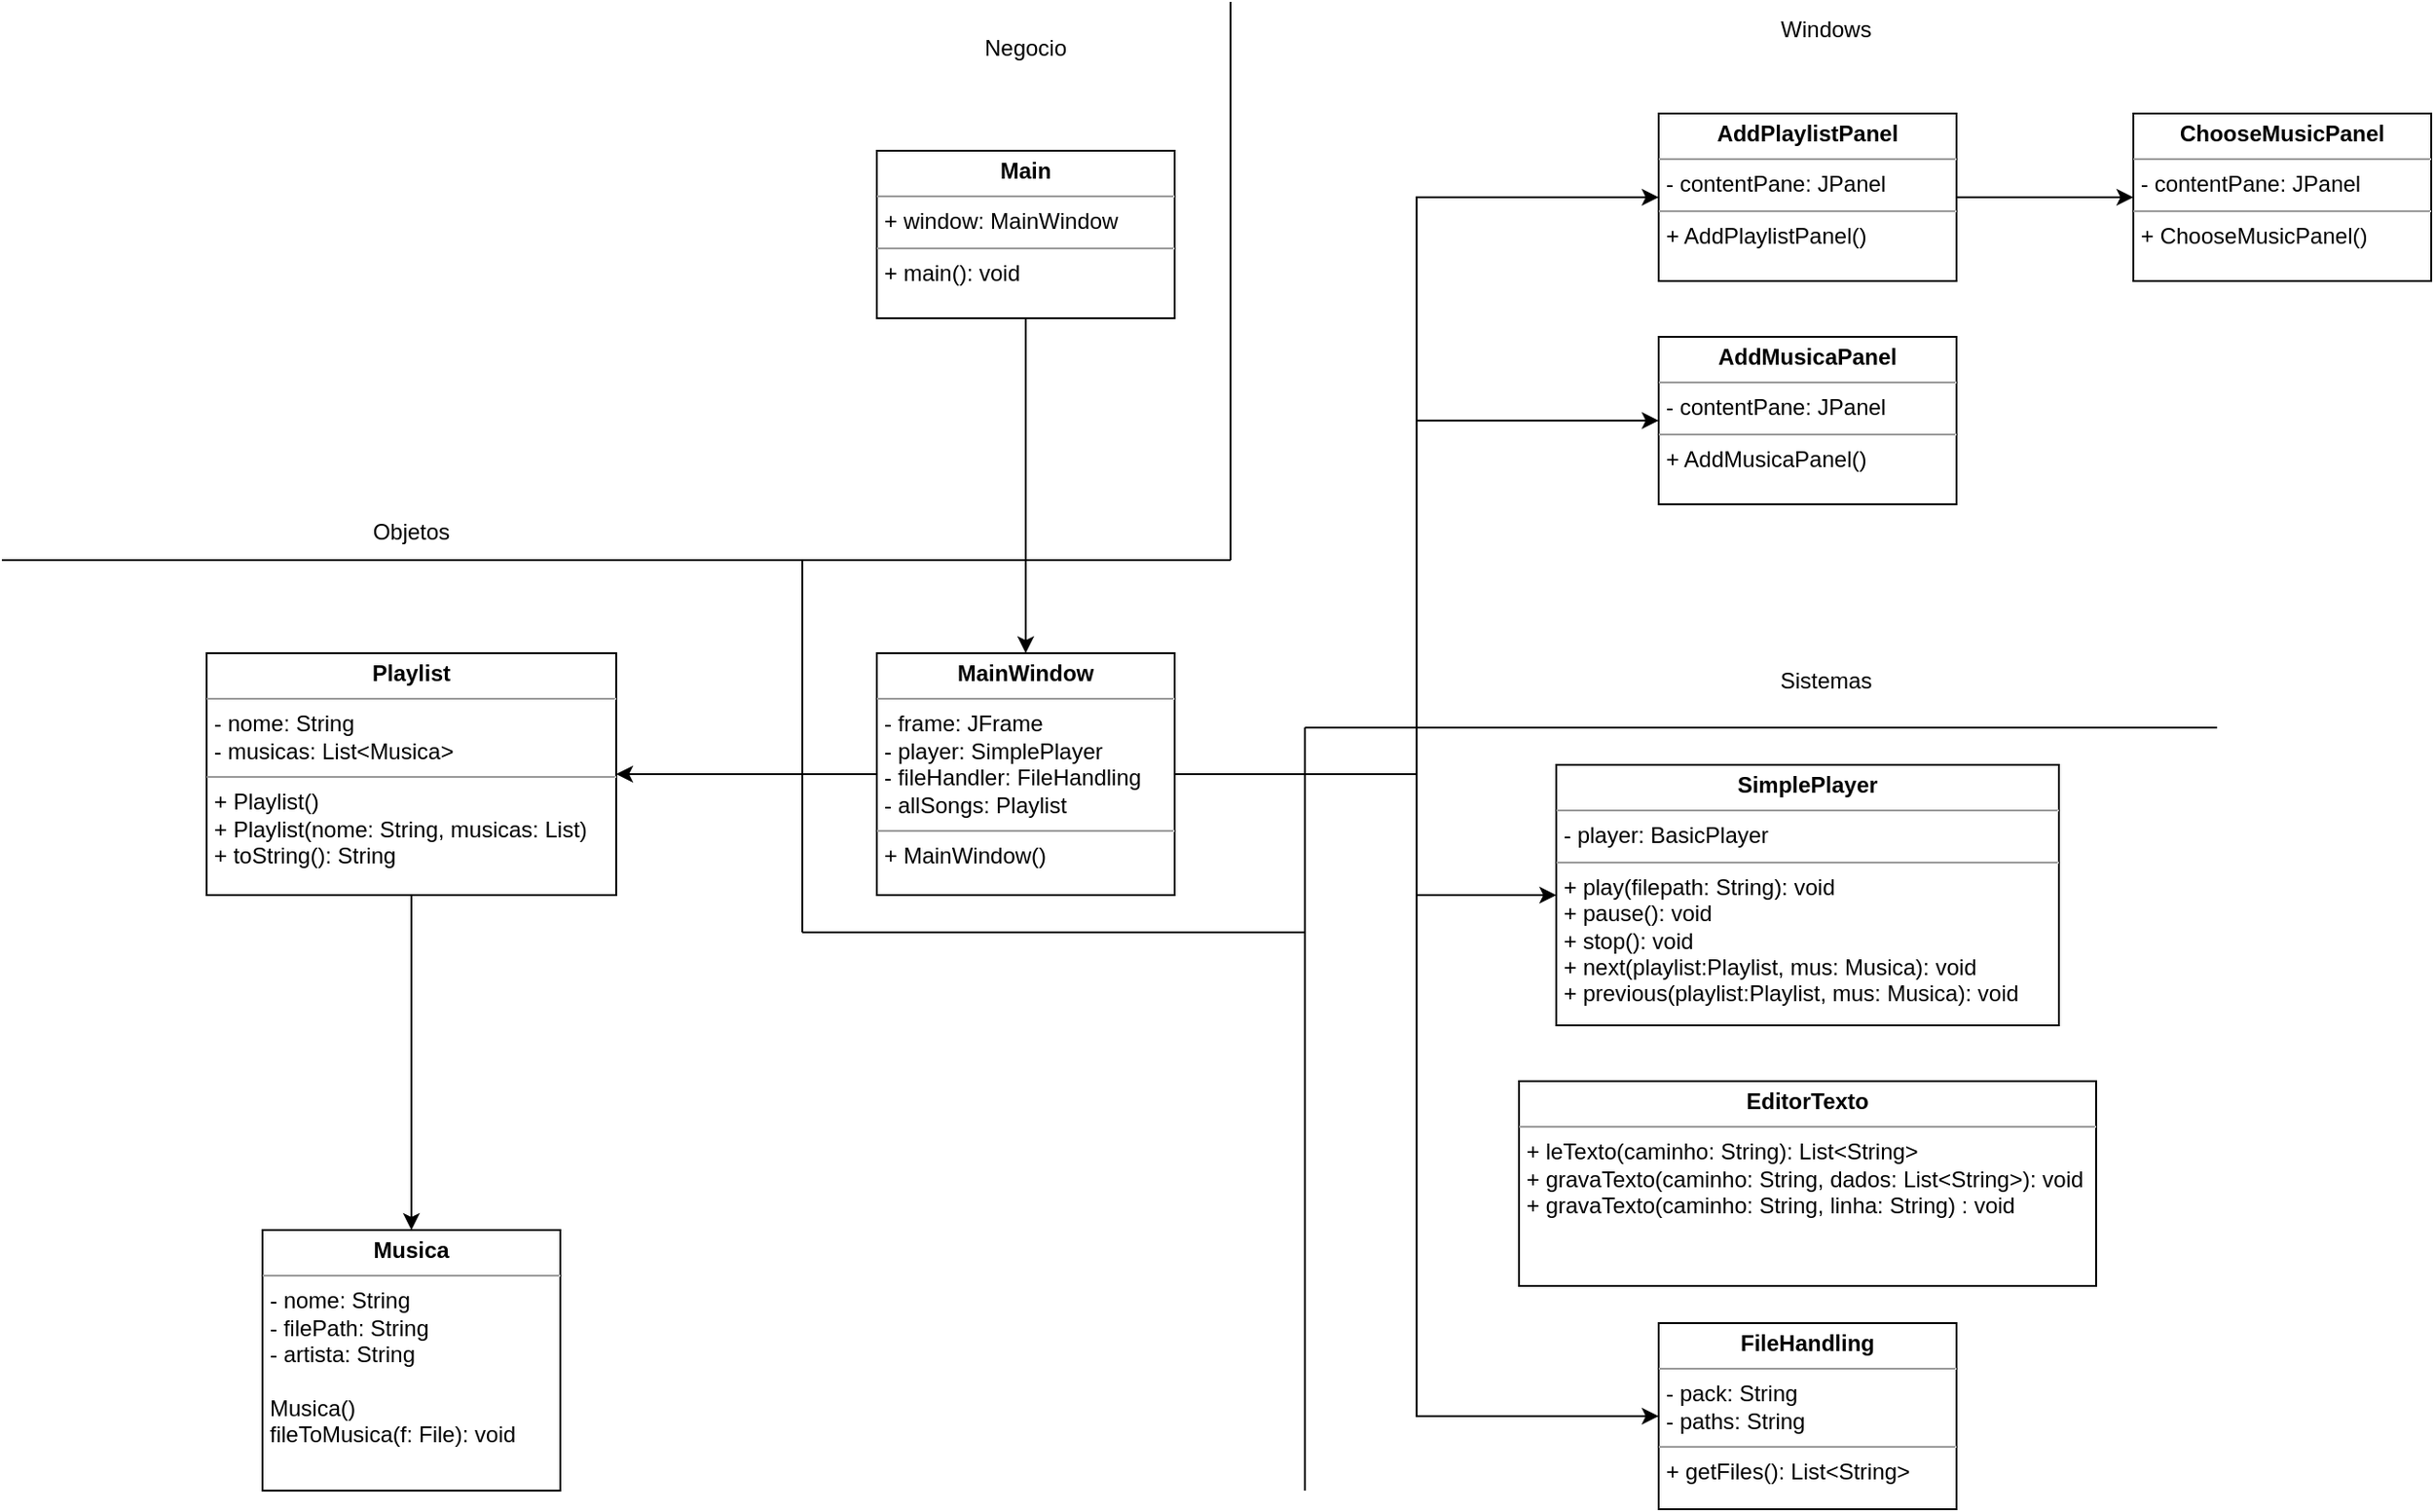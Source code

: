 <mxfile version="20.5.3" type="device"><diagram name="Page-1" id="9f46799a-70d6-7492-0946-bef42562c5a5"><mxGraphModel dx="1673" dy="979" grid="1" gridSize="10" guides="1" tooltips="1" connect="1" arrows="1" fold="1" page="1" pageScale="1" pageWidth="1100" pageHeight="850" background="none" math="0" shadow="0"><root><mxCell id="0"/><mxCell id="1" parent="0"/><mxCell id="gpsUTV_KyT9mNZhijanB-29" style="edgeStyle=orthogonalEdgeStyle;rounded=0;orthogonalLoop=1;jettySize=auto;html=1;entryX=0.5;entryY=0;entryDx=0;entryDy=0;" edge="1" parent="1" source="gpsUTV_KyT9mNZhijanB-2" target="gpsUTV_KyT9mNZhijanB-17"><mxGeometry relative="1" as="geometry"/></mxCell><mxCell id="gpsUTV_KyT9mNZhijanB-2" value="&lt;p style=&quot;margin:0px;margin-top:4px;text-align:center;&quot;&gt;&lt;b&gt;Main&lt;/b&gt;&lt;/p&gt;&lt;hr size=&quot;1&quot;&gt;&lt;p style=&quot;margin:0px;margin-left:4px;&quot;&gt;+ window: MainWindow&lt;/p&gt;&lt;hr size=&quot;1&quot;&gt;&lt;p style=&quot;margin:0px;margin-left:4px;&quot;&gt;+ main(): void&lt;/p&gt;" style="verticalAlign=top;align=left;overflow=fill;fontSize=12;fontFamily=Helvetica;html=1;" vertex="1" parent="1"><mxGeometry x="470" y="80" width="160" height="90" as="geometry"/></mxCell><mxCell id="gpsUTV_KyT9mNZhijanB-3" value="&lt;p style=&quot;margin:0px;margin-top:4px;text-align:center;&quot;&gt;&lt;b&gt;Musica&lt;/b&gt;&lt;/p&gt;&lt;hr size=&quot;1&quot;&gt;&lt;p style=&quot;margin:0px;margin-left:4px;&quot;&gt;- nome: String&lt;/p&gt;&lt;p style=&quot;margin:0px;margin-left:4px;&quot;&gt;- filePath: String&lt;/p&gt;&lt;p style=&quot;margin:0px;margin-left:4px;&quot;&gt;- artista: String&lt;/p&gt;&lt;p style=&quot;margin:0px;margin-left:4px;&quot;&gt;&amp;nbsp;&lt;/p&gt;&lt;p style=&quot;margin:0px;margin-left:4px;&quot;&gt;&lt;span style=&quot;background-color: initial;&quot;&gt;Musica()&lt;/span&gt;&lt;br&gt;&lt;/p&gt;&lt;p style=&quot;margin:0px;margin-left:4px;&quot;&gt;&lt;span style=&quot;background-color: initial;&quot;&gt;fileToMusica(f: File): void&lt;/span&gt;&lt;/p&gt;" style="verticalAlign=top;align=left;overflow=fill;fontSize=12;fontFamily=Helvetica;html=1;" vertex="1" parent="1"><mxGeometry x="140" y="660" width="160" height="140" as="geometry"/></mxCell><mxCell id="gpsUTV_KyT9mNZhijanB-25" style="edgeStyle=orthogonalEdgeStyle;rounded=0;orthogonalLoop=1;jettySize=auto;html=1;entryX=0.5;entryY=0;entryDx=0;entryDy=0;" edge="1" parent="1" source="gpsUTV_KyT9mNZhijanB-4" target="gpsUTV_KyT9mNZhijanB-3"><mxGeometry relative="1" as="geometry"/></mxCell><mxCell id="gpsUTV_KyT9mNZhijanB-4" value="&lt;p style=&quot;margin:0px;margin-top:4px;text-align:center;&quot;&gt;&lt;b&gt;Playlist&lt;/b&gt;&lt;/p&gt;&lt;hr size=&quot;1&quot;&gt;&lt;p style=&quot;margin:0px;margin-left:4px;&quot;&gt;- nome: String&lt;/p&gt;&lt;p style=&quot;margin:0px;margin-left:4px;&quot;&gt;- musicas: List&amp;lt;Musica&amp;gt;&lt;/p&gt;&lt;hr size=&quot;1&quot;&gt;&lt;p style=&quot;margin:0px;margin-left:4px;&quot;&gt;+ Playlist()&lt;/p&gt;&lt;p style=&quot;margin:0px;margin-left:4px;&quot;&gt;+ Playlist(nome: String, musicas: List)&lt;/p&gt;&lt;p style=&quot;margin:0px;margin-left:4px;&quot;&gt;+ toString(): String&lt;/p&gt;" style="verticalAlign=top;align=left;overflow=fill;fontSize=12;fontFamily=Helvetica;html=1;" vertex="1" parent="1"><mxGeometry x="110" y="350" width="220" height="130" as="geometry"/></mxCell><mxCell id="gpsUTV_KyT9mNZhijanB-5" value="&lt;p style=&quot;margin:0px;margin-top:4px;text-align:center;&quot;&gt;&lt;b&gt;EditorTexto&lt;/b&gt;&lt;/p&gt;&lt;hr size=&quot;1&quot;&gt;&lt;p style=&quot;margin:0px;margin-left:4px;&quot;&gt;+ leTexto(caminho: String): List&amp;lt;String&amp;gt;&lt;/p&gt;&lt;p style=&quot;margin:0px;margin-left:4px;&quot;&gt;+ gravaTexto(caminho: String, dados: List&amp;lt;String&amp;gt;): void&lt;/p&gt;&lt;p style=&quot;margin:0px;margin-left:4px;&quot;&gt;+ gravaTexto(caminho: String, linha: String) : void&lt;/p&gt;" style="verticalAlign=top;align=left;overflow=fill;fontSize=12;fontFamily=Helvetica;html=1;" vertex="1" parent="1"><mxGeometry x="815" y="580" width="310" height="110" as="geometry"/></mxCell><mxCell id="gpsUTV_KyT9mNZhijanB-6" value="&lt;p style=&quot;margin:0px;margin-top:4px;text-align:center;&quot;&gt;&lt;b&gt;FileHandling&lt;/b&gt;&lt;/p&gt;&lt;hr size=&quot;1&quot;&gt;&lt;p style=&quot;margin:0px;margin-left:4px;&quot;&gt;- pack: String&lt;/p&gt;&lt;p style=&quot;margin:0px;margin-left:4px;&quot;&gt;- paths: String&lt;/p&gt;&lt;hr size=&quot;1&quot;&gt;&lt;p style=&quot;margin:0px;margin-left:4px;&quot;&gt;+ getFiles(): List&amp;lt;String&amp;gt;&lt;/p&gt;" style="verticalAlign=top;align=left;overflow=fill;fontSize=12;fontFamily=Helvetica;html=1;" vertex="1" parent="1"><mxGeometry x="890" y="710" width="160" height="100" as="geometry"/></mxCell><mxCell id="gpsUTV_KyT9mNZhijanB-7" value="&lt;p style=&quot;margin:0px;margin-top:4px;text-align:center;&quot;&gt;&lt;b&gt;SimplePlayer&lt;/b&gt;&lt;/p&gt;&lt;hr size=&quot;1&quot;&gt;&lt;p style=&quot;margin:0px;margin-left:4px;&quot;&gt;- player: BasicPlayer&lt;/p&gt;&lt;hr size=&quot;1&quot;&gt;&lt;p style=&quot;margin:0px;margin-left:4px;&quot;&gt;+ play(filepath: String): void&lt;/p&gt;&lt;p style=&quot;margin:0px;margin-left:4px;&quot;&gt;+ pause(): void&lt;/p&gt;&lt;p style=&quot;margin:0px;margin-left:4px;&quot;&gt;+ stop(): void&lt;/p&gt;&lt;p style=&quot;margin:0px;margin-left:4px;&quot;&gt;+ next(playlist:Playlist, mus: Musica): void&lt;/p&gt;&lt;p style=&quot;margin:0px;margin-left:4px;&quot;&gt;+ previous(playlist:Playlist, mus: Musica): void&lt;br&gt;&lt;/p&gt;" style="verticalAlign=top;align=left;overflow=fill;fontSize=12;fontFamily=Helvetica;html=1;" vertex="1" parent="1"><mxGeometry x="835" y="410" width="270" height="140" as="geometry"/></mxCell><mxCell id="gpsUTV_KyT9mNZhijanB-13" value="&lt;p style=&quot;margin:0px;margin-top:4px;text-align:center;&quot;&gt;&lt;b&gt;AddMusicaPanel&lt;/b&gt;&lt;/p&gt;&lt;hr size=&quot;1&quot;&gt;&lt;p style=&quot;margin:0px;margin-left:4px;&quot;&gt;- contentPane: JPanel&lt;/p&gt;&lt;hr size=&quot;1&quot;&gt;&lt;p style=&quot;margin:0px;margin-left:4px;&quot;&gt;+ AddMusicaPanel()&lt;/p&gt;" style="verticalAlign=top;align=left;overflow=fill;fontSize=12;fontFamily=Helvetica;html=1;" vertex="1" parent="1"><mxGeometry x="890" y="180" width="160" height="90" as="geometry"/></mxCell><mxCell id="gpsUTV_KyT9mNZhijanB-26" style="edgeStyle=orthogonalEdgeStyle;rounded=0;orthogonalLoop=1;jettySize=auto;html=1;entryX=0;entryY=0.5;entryDx=0;entryDy=0;" edge="1" parent="1" source="gpsUTV_KyT9mNZhijanB-14" target="gpsUTV_KyT9mNZhijanB-16"><mxGeometry relative="1" as="geometry"/></mxCell><mxCell id="gpsUTV_KyT9mNZhijanB-14" value="&lt;p style=&quot;margin:0px;margin-top:4px;text-align:center;&quot;&gt;&lt;b&gt;AddPlaylistPanel&lt;/b&gt;&lt;/p&gt;&lt;hr size=&quot;1&quot;&gt;&lt;p style=&quot;margin:0px;margin-left:4px;&quot;&gt;- contentPane: JPanel&lt;/p&gt;&lt;hr size=&quot;1&quot;&gt;&lt;p style=&quot;margin:0px;margin-left:4px;&quot;&gt;+ AddPlaylistPanel()&lt;/p&gt;" style="verticalAlign=top;align=left;overflow=fill;fontSize=12;fontFamily=Helvetica;html=1;" vertex="1" parent="1"><mxGeometry x="890" y="60" width="160" height="90" as="geometry"/></mxCell><mxCell id="gpsUTV_KyT9mNZhijanB-16" value="&lt;p style=&quot;margin:0px;margin-top:4px;text-align:center;&quot;&gt;&lt;b&gt;ChooseMusicPanel&lt;/b&gt;&lt;/p&gt;&lt;hr size=&quot;1&quot;&gt;&lt;p style=&quot;margin:0px;margin-left:4px;&quot;&gt;- contentPane: JPanel&lt;/p&gt;&lt;hr size=&quot;1&quot;&gt;&lt;p style=&quot;margin:0px;margin-left:4px;&quot;&gt;+ ChooseMusicPanel()&lt;/p&gt;" style="verticalAlign=top;align=left;overflow=fill;fontSize=12;fontFamily=Helvetica;html=1;" vertex="1" parent="1"><mxGeometry x="1145" y="60" width="160" height="90" as="geometry"/></mxCell><mxCell id="gpsUTV_KyT9mNZhijanB-19" style="edgeStyle=orthogonalEdgeStyle;rounded=0;orthogonalLoop=1;jettySize=auto;html=1;entryX=0;entryY=0.5;entryDx=0;entryDy=0;" edge="1" parent="1" source="gpsUTV_KyT9mNZhijanB-17" target="gpsUTV_KyT9mNZhijanB-13"><mxGeometry relative="1" as="geometry"/></mxCell><mxCell id="gpsUTV_KyT9mNZhijanB-20" style="edgeStyle=orthogonalEdgeStyle;rounded=0;orthogonalLoop=1;jettySize=auto;html=1;entryX=0;entryY=0.5;entryDx=0;entryDy=0;" edge="1" parent="1" source="gpsUTV_KyT9mNZhijanB-17" target="gpsUTV_KyT9mNZhijanB-14"><mxGeometry relative="1" as="geometry"/></mxCell><mxCell id="gpsUTV_KyT9mNZhijanB-21" style="edgeStyle=orthogonalEdgeStyle;rounded=0;orthogonalLoop=1;jettySize=auto;html=1;entryX=0;entryY=0.5;entryDx=0;entryDy=0;" edge="1" parent="1" source="gpsUTV_KyT9mNZhijanB-17" target="gpsUTV_KyT9mNZhijanB-7"><mxGeometry relative="1" as="geometry"><Array as="points"><mxPoint x="760" y="415"/><mxPoint x="760" y="480"/></Array></mxGeometry></mxCell><mxCell id="gpsUTV_KyT9mNZhijanB-23" style="edgeStyle=orthogonalEdgeStyle;rounded=0;orthogonalLoop=1;jettySize=auto;html=1;entryX=0;entryY=0.5;entryDx=0;entryDy=0;" edge="1" parent="1" source="gpsUTV_KyT9mNZhijanB-17" target="gpsUTV_KyT9mNZhijanB-6"><mxGeometry relative="1" as="geometry"/></mxCell><mxCell id="gpsUTV_KyT9mNZhijanB-24" style="edgeStyle=orthogonalEdgeStyle;rounded=0;orthogonalLoop=1;jettySize=auto;html=1;entryX=1;entryY=0.5;entryDx=0;entryDy=0;" edge="1" parent="1" source="gpsUTV_KyT9mNZhijanB-17" target="gpsUTV_KyT9mNZhijanB-4"><mxGeometry relative="1" as="geometry"/></mxCell><mxCell id="gpsUTV_KyT9mNZhijanB-17" value="&lt;p style=&quot;margin:0px;margin-top:4px;text-align:center;&quot;&gt;&lt;b&gt;MainWindow&lt;/b&gt;&lt;/p&gt;&lt;hr size=&quot;1&quot;&gt;&lt;p style=&quot;margin:0px;margin-left:4px;&quot;&gt;- frame: JFrame&lt;/p&gt;&lt;p style=&quot;margin:0px;margin-left:4px;&quot;&gt;- player: SimplePlayer&lt;/p&gt;&lt;p style=&quot;margin:0px;margin-left:4px;&quot;&gt;- fileHandler: FileHandling&lt;/p&gt;&lt;p style=&quot;margin:0px;margin-left:4px;&quot;&gt;- allSongs: Playlist&lt;/p&gt;&lt;hr size=&quot;1&quot;&gt;&lt;p style=&quot;margin:0px;margin-left:4px;&quot;&gt;+ MainWindow()&lt;/p&gt;" style="verticalAlign=top;align=left;overflow=fill;fontSize=12;fontFamily=Helvetica;html=1;" vertex="1" parent="1"><mxGeometry x="470" y="350" width="160" height="130" as="geometry"/></mxCell><mxCell id="gpsUTV_KyT9mNZhijanB-30" value="" style="endArrow=none;html=1;rounded=0;" edge="1" parent="1"><mxGeometry width="50" height="50" relative="1" as="geometry"><mxPoint x="700" y="390" as="sourcePoint"/><mxPoint x="700" y="800" as="targetPoint"/></mxGeometry></mxCell><mxCell id="gpsUTV_KyT9mNZhijanB-31" value="" style="endArrow=none;html=1;rounded=0;" edge="1" parent="1"><mxGeometry width="50" height="50" relative="1" as="geometry"><mxPoint x="1190" y="390" as="sourcePoint"/><mxPoint x="700" y="390" as="targetPoint"/></mxGeometry></mxCell><mxCell id="gpsUTV_KyT9mNZhijanB-32" value="Sistemas" style="text;html=1;strokeColor=none;fillColor=none;align=center;verticalAlign=middle;whiteSpace=wrap;rounded=0;" vertex="1" parent="1"><mxGeometry x="950" y="350.0" width="60" height="30" as="geometry"/></mxCell><mxCell id="gpsUTV_KyT9mNZhijanB-34" value="Windows" style="text;html=1;strokeColor=none;fillColor=none;align=center;verticalAlign=middle;whiteSpace=wrap;rounded=0;" vertex="1" parent="1"><mxGeometry x="950" y="-2.274e-13" width="60" height="30" as="geometry"/></mxCell><mxCell id="gpsUTV_KyT9mNZhijanB-35" value="Objetos" style="text;html=1;strokeColor=none;fillColor=none;align=center;verticalAlign=middle;whiteSpace=wrap;rounded=0;" vertex="1" parent="1"><mxGeometry x="190" y="270.0" width="60" height="30" as="geometry"/></mxCell><mxCell id="gpsUTV_KyT9mNZhijanB-36" value="" style="endArrow=none;html=1;rounded=0;" edge="1" parent="1"><mxGeometry width="50" height="50" relative="1" as="geometry"><mxPoint x="430" y="500" as="sourcePoint"/><mxPoint x="700" y="500" as="targetPoint"/></mxGeometry></mxCell><mxCell id="gpsUTV_KyT9mNZhijanB-37" value="" style="endArrow=none;html=1;rounded=0;" edge="1" parent="1"><mxGeometry width="50" height="50" relative="1" as="geometry"><mxPoint x="430" y="500" as="sourcePoint"/><mxPoint x="430" y="300" as="targetPoint"/></mxGeometry></mxCell><mxCell id="gpsUTV_KyT9mNZhijanB-38" value="" style="endArrow=none;html=1;rounded=0;" edge="1" parent="1"><mxGeometry width="50" height="50" relative="1" as="geometry"><mxPoint x="660" y="300" as="sourcePoint"/><mxPoint x="430" y="300" as="targetPoint"/></mxGeometry></mxCell><mxCell id="gpsUTV_KyT9mNZhijanB-39" value="" style="endArrow=none;html=1;rounded=0;" edge="1" parent="1"><mxGeometry width="50" height="50" relative="1" as="geometry"><mxPoint x="660" as="sourcePoint"/><mxPoint x="660" y="300" as="targetPoint"/></mxGeometry></mxCell><mxCell id="gpsUTV_KyT9mNZhijanB-40" value="" style="endArrow=none;html=1;rounded=0;" edge="1" parent="1"><mxGeometry width="50" height="50" relative="1" as="geometry"><mxPoint x="430" y="300" as="sourcePoint"/><mxPoint y="300" as="targetPoint"/></mxGeometry></mxCell><mxCell id="gpsUTV_KyT9mNZhijanB-41" value="Negocio" style="text;html=1;strokeColor=none;fillColor=none;align=center;verticalAlign=middle;whiteSpace=wrap;rounded=0;" vertex="1" parent="1"><mxGeometry x="520" y="10" width="60" height="30" as="geometry"/></mxCell></root></mxGraphModel></diagram></mxfile>